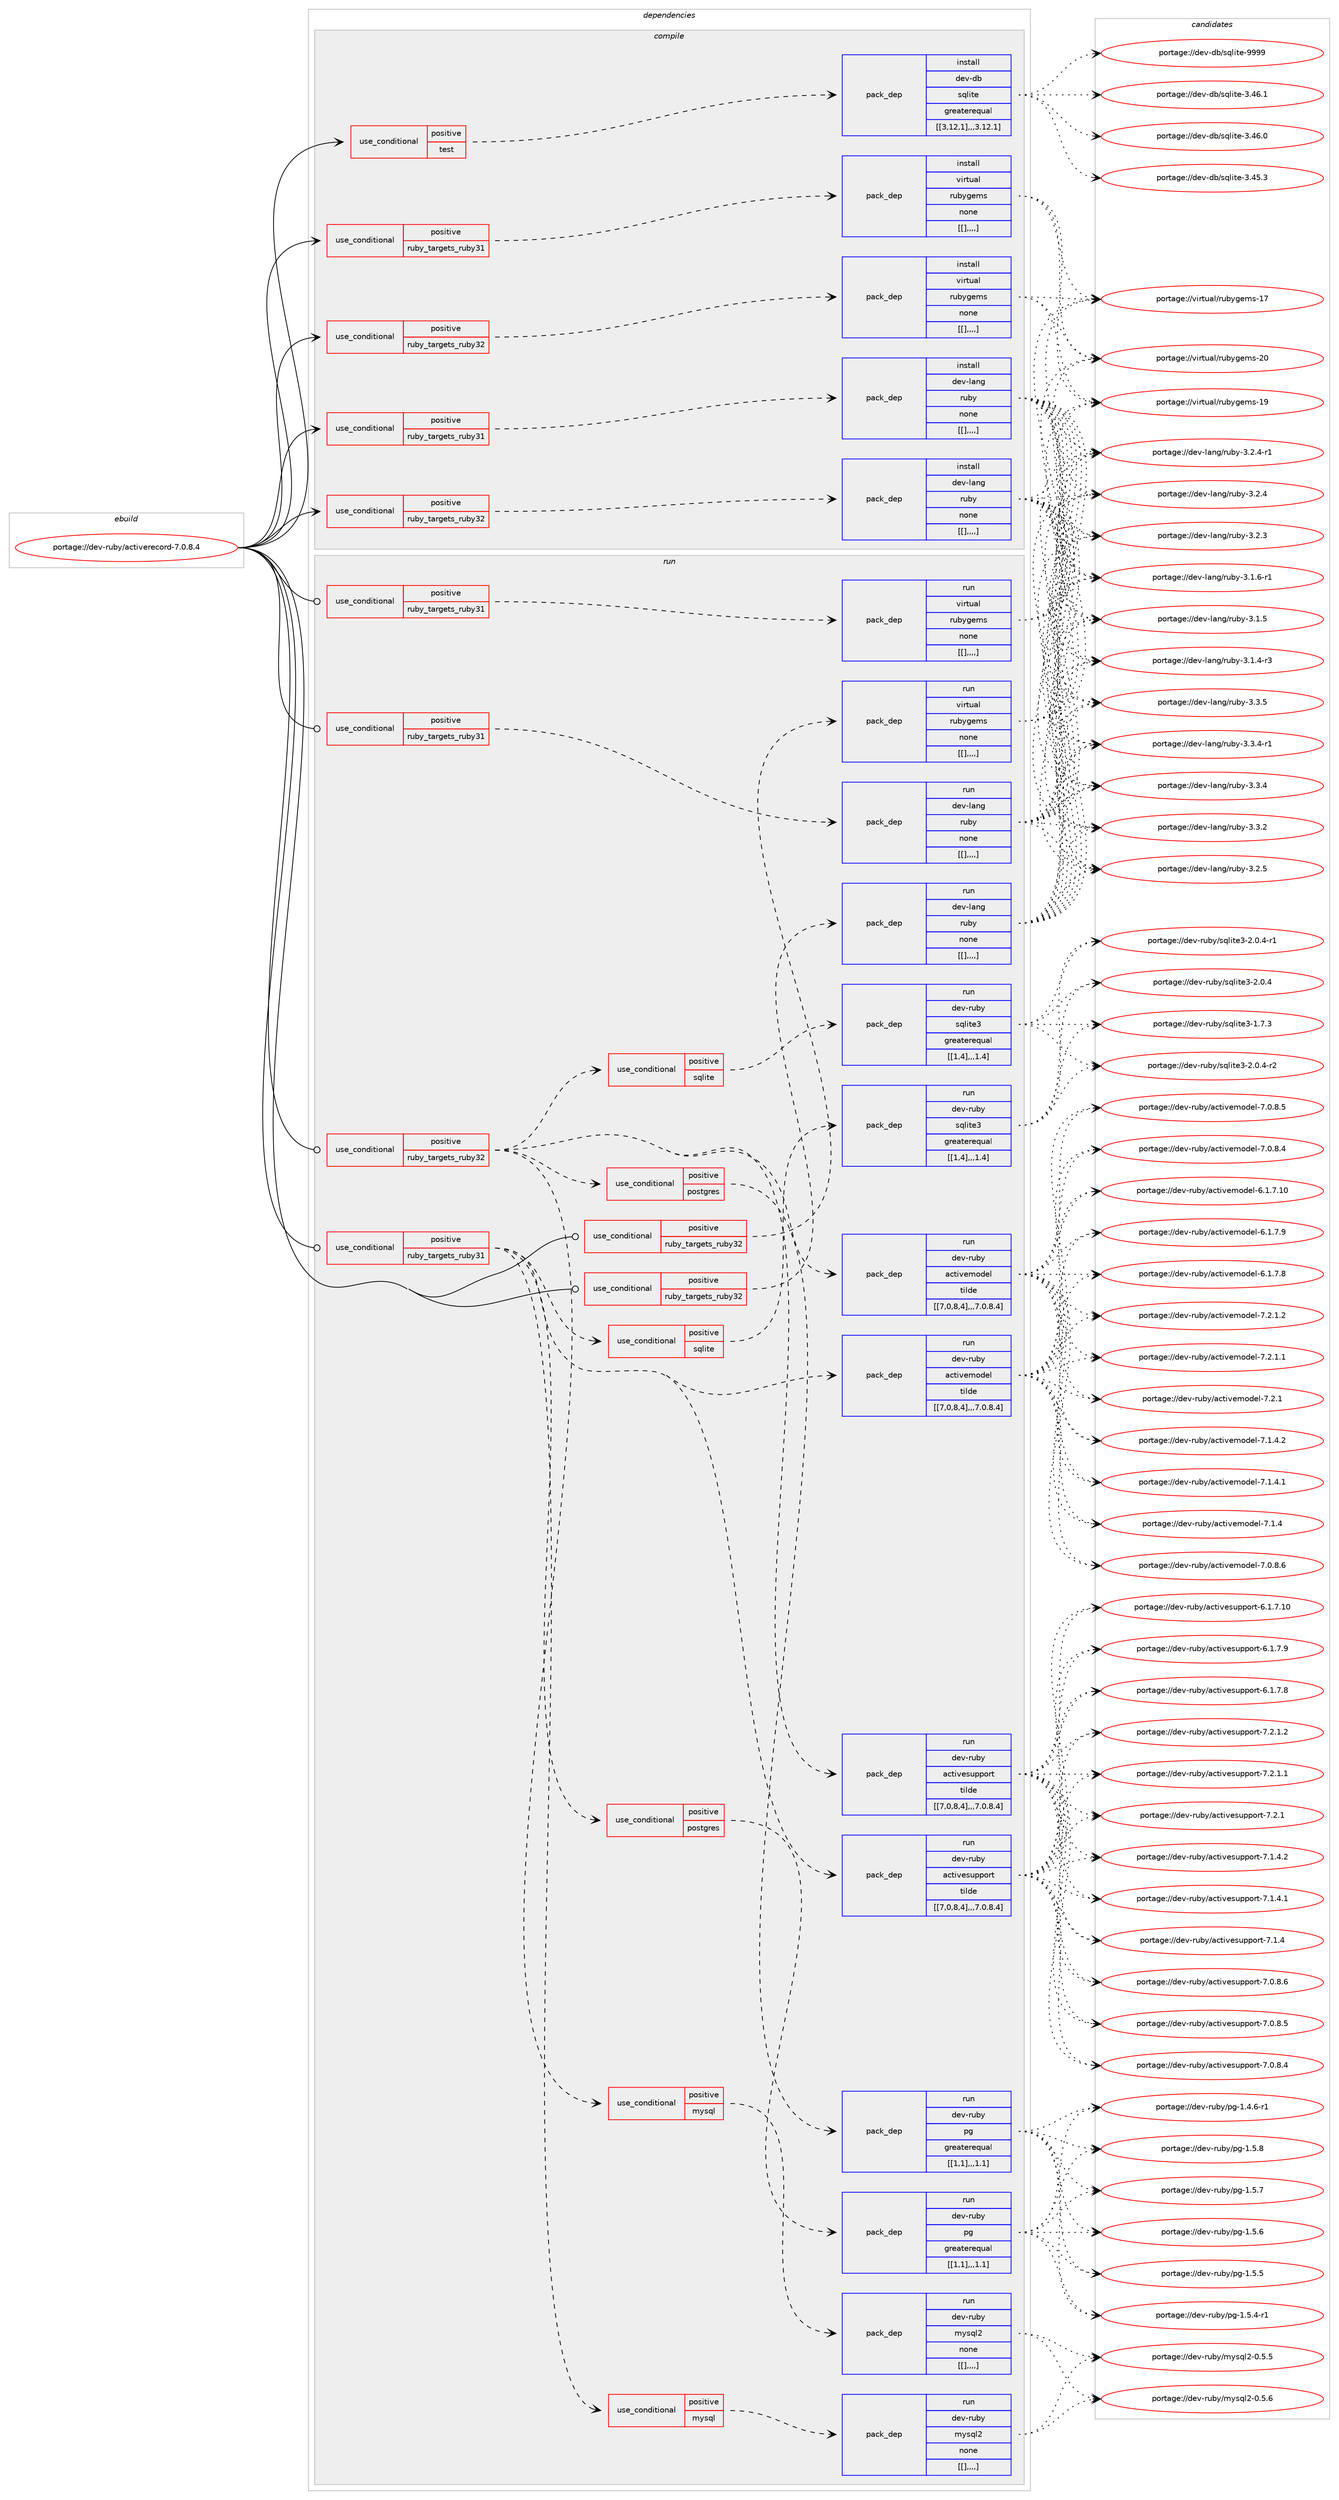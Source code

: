 digraph prolog {

# *************
# Graph options
# *************

newrank=true;
concentrate=true;
compound=true;
graph [rankdir=LR,fontname=Helvetica,fontsize=10,ranksep=1.5];#, ranksep=2.5, nodesep=0.2];
edge  [arrowhead=vee];
node  [fontname=Helvetica,fontsize=10];

# **********
# The ebuild
# **********

subgraph cluster_leftcol {
color=gray;
label=<<i>ebuild</i>>;
id [label="portage://dev-ruby/activerecord-7.0.8.4", color=red, width=4, href="../dev-ruby/activerecord-7.0.8.4.svg"];
}

# ****************
# The dependencies
# ****************

subgraph cluster_midcol {
color=gray;
label=<<i>dependencies</i>>;
subgraph cluster_compile {
fillcolor="#eeeeee";
style=filled;
label=<<i>compile</i>>;
subgraph cond47393 {
dependency184458 [label=<<TABLE BORDER="0" CELLBORDER="1" CELLSPACING="0" CELLPADDING="4"><TR><TD ROWSPAN="3" CELLPADDING="10">use_conditional</TD></TR><TR><TD>positive</TD></TR><TR><TD>ruby_targets_ruby31</TD></TR></TABLE>>, shape=none, color=red];
subgraph pack135694 {
dependency184474 [label=<<TABLE BORDER="0" CELLBORDER="1" CELLSPACING="0" CELLPADDING="4" WIDTH="220"><TR><TD ROWSPAN="6" CELLPADDING="30">pack_dep</TD></TR><TR><TD WIDTH="110">install</TD></TR><TR><TD>dev-lang</TD></TR><TR><TD>ruby</TD></TR><TR><TD>none</TD></TR><TR><TD>[[],,,,]</TD></TR></TABLE>>, shape=none, color=blue];
}
dependency184458:e -> dependency184474:w [weight=20,style="dashed",arrowhead="vee"];
}
id:e -> dependency184458:w [weight=20,style="solid",arrowhead="vee"];
subgraph cond47413 {
dependency184490 [label=<<TABLE BORDER="0" CELLBORDER="1" CELLSPACING="0" CELLPADDING="4"><TR><TD ROWSPAN="3" CELLPADDING="10">use_conditional</TD></TR><TR><TD>positive</TD></TR><TR><TD>ruby_targets_ruby31</TD></TR></TABLE>>, shape=none, color=red];
subgraph pack135709 {
dependency184549 [label=<<TABLE BORDER="0" CELLBORDER="1" CELLSPACING="0" CELLPADDING="4" WIDTH="220"><TR><TD ROWSPAN="6" CELLPADDING="30">pack_dep</TD></TR><TR><TD WIDTH="110">install</TD></TR><TR><TD>virtual</TD></TR><TR><TD>rubygems</TD></TR><TR><TD>none</TD></TR><TR><TD>[[],,,,]</TD></TR></TABLE>>, shape=none, color=blue];
}
dependency184490:e -> dependency184549:w [weight=20,style="dashed",arrowhead="vee"];
}
id:e -> dependency184490:w [weight=20,style="solid",arrowhead="vee"];
subgraph cond47454 {
dependency184565 [label=<<TABLE BORDER="0" CELLBORDER="1" CELLSPACING="0" CELLPADDING="4"><TR><TD ROWSPAN="3" CELLPADDING="10">use_conditional</TD></TR><TR><TD>positive</TD></TR><TR><TD>ruby_targets_ruby32</TD></TR></TABLE>>, shape=none, color=red];
subgraph pack135754 {
dependency184574 [label=<<TABLE BORDER="0" CELLBORDER="1" CELLSPACING="0" CELLPADDING="4" WIDTH="220"><TR><TD ROWSPAN="6" CELLPADDING="30">pack_dep</TD></TR><TR><TD WIDTH="110">install</TD></TR><TR><TD>dev-lang</TD></TR><TR><TD>ruby</TD></TR><TR><TD>none</TD></TR><TR><TD>[[],,,,]</TD></TR></TABLE>>, shape=none, color=blue];
}
dependency184565:e -> dependency184574:w [weight=20,style="dashed",arrowhead="vee"];
}
id:e -> dependency184565:w [weight=20,style="solid",arrowhead="vee"];
subgraph cond47471 {
dependency184602 [label=<<TABLE BORDER="0" CELLBORDER="1" CELLSPACING="0" CELLPADDING="4"><TR><TD ROWSPAN="3" CELLPADDING="10">use_conditional</TD></TR><TR><TD>positive</TD></TR><TR><TD>ruby_targets_ruby32</TD></TR></TABLE>>, shape=none, color=red];
subgraph pack135781 {
dependency184625 [label=<<TABLE BORDER="0" CELLBORDER="1" CELLSPACING="0" CELLPADDING="4" WIDTH="220"><TR><TD ROWSPAN="6" CELLPADDING="30">pack_dep</TD></TR><TR><TD WIDTH="110">install</TD></TR><TR><TD>virtual</TD></TR><TR><TD>rubygems</TD></TR><TR><TD>none</TD></TR><TR><TD>[[],,,,]</TD></TR></TABLE>>, shape=none, color=blue];
}
dependency184602:e -> dependency184625:w [weight=20,style="dashed",arrowhead="vee"];
}
id:e -> dependency184602:w [weight=20,style="solid",arrowhead="vee"];
subgraph cond47486 {
dependency184628 [label=<<TABLE BORDER="0" CELLBORDER="1" CELLSPACING="0" CELLPADDING="4"><TR><TD ROWSPAN="3" CELLPADDING="10">use_conditional</TD></TR><TR><TD>positive</TD></TR><TR><TD>test</TD></TR></TABLE>>, shape=none, color=red];
subgraph pack135784 {
dependency184650 [label=<<TABLE BORDER="0" CELLBORDER="1" CELLSPACING="0" CELLPADDING="4" WIDTH="220"><TR><TD ROWSPAN="6" CELLPADDING="30">pack_dep</TD></TR><TR><TD WIDTH="110">install</TD></TR><TR><TD>dev-db</TD></TR><TR><TD>sqlite</TD></TR><TR><TD>greaterequal</TD></TR><TR><TD>[[3,12,1],,,3.12.1]</TD></TR></TABLE>>, shape=none, color=blue];
}
dependency184628:e -> dependency184650:w [weight=20,style="dashed",arrowhead="vee"];
}
id:e -> dependency184628:w [weight=20,style="solid",arrowhead="vee"];
}
subgraph cluster_compileandrun {
fillcolor="#eeeeee";
style=filled;
label=<<i>compile and run</i>>;
}
subgraph cluster_run {
fillcolor="#eeeeee";
style=filled;
label=<<i>run</i>>;
subgraph cond47494 {
dependency184655 [label=<<TABLE BORDER="0" CELLBORDER="1" CELLSPACING="0" CELLPADDING="4"><TR><TD ROWSPAN="3" CELLPADDING="10">use_conditional</TD></TR><TR><TD>positive</TD></TR><TR><TD>ruby_targets_ruby31</TD></TR></TABLE>>, shape=none, color=red];
subgraph pack135802 {
dependency184671 [label=<<TABLE BORDER="0" CELLBORDER="1" CELLSPACING="0" CELLPADDING="4" WIDTH="220"><TR><TD ROWSPAN="6" CELLPADDING="30">pack_dep</TD></TR><TR><TD WIDTH="110">run</TD></TR><TR><TD>dev-lang</TD></TR><TR><TD>ruby</TD></TR><TR><TD>none</TD></TR><TR><TD>[[],,,,]</TD></TR></TABLE>>, shape=none, color=blue];
}
dependency184655:e -> dependency184671:w [weight=20,style="dashed",arrowhead="vee"];
}
id:e -> dependency184655:w [weight=20,style="solid",arrowhead="odot"];
subgraph cond47505 {
dependency184694 [label=<<TABLE BORDER="0" CELLBORDER="1" CELLSPACING="0" CELLPADDING="4"><TR><TD ROWSPAN="3" CELLPADDING="10">use_conditional</TD></TR><TR><TD>positive</TD></TR><TR><TD>ruby_targets_ruby31</TD></TR></TABLE>>, shape=none, color=red];
subgraph pack135816 {
dependency184715 [label=<<TABLE BORDER="0" CELLBORDER="1" CELLSPACING="0" CELLPADDING="4" WIDTH="220"><TR><TD ROWSPAN="6" CELLPADDING="30">pack_dep</TD></TR><TR><TD WIDTH="110">run</TD></TR><TR><TD>dev-ruby</TD></TR><TR><TD>activesupport</TD></TR><TR><TD>tilde</TD></TR><TR><TD>[[7,0,8,4],,,7.0.8.4]</TD></TR></TABLE>>, shape=none, color=blue];
}
dependency184694:e -> dependency184715:w [weight=20,style="dashed",arrowhead="vee"];
subgraph pack135830 {
dependency184717 [label=<<TABLE BORDER="0" CELLBORDER="1" CELLSPACING="0" CELLPADDING="4" WIDTH="220"><TR><TD ROWSPAN="6" CELLPADDING="30">pack_dep</TD></TR><TR><TD WIDTH="110">run</TD></TR><TR><TD>dev-ruby</TD></TR><TR><TD>activemodel</TD></TR><TR><TD>tilde</TD></TR><TR><TD>[[7,0,8,4],,,7.0.8.4]</TD></TR></TABLE>>, shape=none, color=blue];
}
dependency184694:e -> dependency184717:w [weight=20,style="dashed",arrowhead="vee"];
subgraph cond47536 {
dependency184803 [label=<<TABLE BORDER="0" CELLBORDER="1" CELLSPACING="0" CELLPADDING="4"><TR><TD ROWSPAN="3" CELLPADDING="10">use_conditional</TD></TR><TR><TD>positive</TD></TR><TR><TD>sqlite</TD></TR></TABLE>>, shape=none, color=red];
subgraph pack135876 {
dependency184821 [label=<<TABLE BORDER="0" CELLBORDER="1" CELLSPACING="0" CELLPADDING="4" WIDTH="220"><TR><TD ROWSPAN="6" CELLPADDING="30">pack_dep</TD></TR><TR><TD WIDTH="110">run</TD></TR><TR><TD>dev-ruby</TD></TR><TR><TD>sqlite3</TD></TR><TR><TD>greaterequal</TD></TR><TR><TD>[[1,4],,,1.4]</TD></TR></TABLE>>, shape=none, color=blue];
}
dependency184803:e -> dependency184821:w [weight=20,style="dashed",arrowhead="vee"];
}
dependency184694:e -> dependency184803:w [weight=20,style="dashed",arrowhead="vee"];
subgraph cond47577 {
dependency184828 [label=<<TABLE BORDER="0" CELLBORDER="1" CELLSPACING="0" CELLPADDING="4"><TR><TD ROWSPAN="3" CELLPADDING="10">use_conditional</TD></TR><TR><TD>positive</TD></TR><TR><TD>mysql</TD></TR></TABLE>>, shape=none, color=red];
subgraph pack135890 {
dependency184859 [label=<<TABLE BORDER="0" CELLBORDER="1" CELLSPACING="0" CELLPADDING="4" WIDTH="220"><TR><TD ROWSPAN="6" CELLPADDING="30">pack_dep</TD></TR><TR><TD WIDTH="110">run</TD></TR><TR><TD>dev-ruby</TD></TR><TR><TD>mysql2</TD></TR><TR><TD>none</TD></TR><TR><TD>[[],,,,]</TD></TR></TABLE>>, shape=none, color=blue];
}
dependency184828:e -> dependency184859:w [weight=20,style="dashed",arrowhead="vee"];
}
dependency184694:e -> dependency184828:w [weight=20,style="dashed",arrowhead="vee"];
subgraph cond47594 {
dependency184901 [label=<<TABLE BORDER="0" CELLBORDER="1" CELLSPACING="0" CELLPADDING="4"><TR><TD ROWSPAN="3" CELLPADDING="10">use_conditional</TD></TR><TR><TD>positive</TD></TR><TR><TD>postgres</TD></TR></TABLE>>, shape=none, color=red];
subgraph pack135930 {
dependency184921 [label=<<TABLE BORDER="0" CELLBORDER="1" CELLSPACING="0" CELLPADDING="4" WIDTH="220"><TR><TD ROWSPAN="6" CELLPADDING="30">pack_dep</TD></TR><TR><TD WIDTH="110">run</TD></TR><TR><TD>dev-ruby</TD></TR><TR><TD>pg</TD></TR><TR><TD>greaterequal</TD></TR><TR><TD>[[1,1],,,1.1]</TD></TR></TABLE>>, shape=none, color=blue];
}
dependency184901:e -> dependency184921:w [weight=20,style="dashed",arrowhead="vee"];
}
dependency184694:e -> dependency184901:w [weight=20,style="dashed",arrowhead="vee"];
}
id:e -> dependency184694:w [weight=20,style="solid",arrowhead="odot"];
subgraph cond47631 {
dependency184954 [label=<<TABLE BORDER="0" CELLBORDER="1" CELLSPACING="0" CELLPADDING="4"><TR><TD ROWSPAN="3" CELLPADDING="10">use_conditional</TD></TR><TR><TD>positive</TD></TR><TR><TD>ruby_targets_ruby31</TD></TR></TABLE>>, shape=none, color=red];
subgraph pack135960 {
dependency184990 [label=<<TABLE BORDER="0" CELLBORDER="1" CELLSPACING="0" CELLPADDING="4" WIDTH="220"><TR><TD ROWSPAN="6" CELLPADDING="30">pack_dep</TD></TR><TR><TD WIDTH="110">run</TD></TR><TR><TD>virtual</TD></TR><TR><TD>rubygems</TD></TR><TR><TD>none</TD></TR><TR><TD>[[],,,,]</TD></TR></TABLE>>, shape=none, color=blue];
}
dependency184954:e -> dependency184990:w [weight=20,style="dashed",arrowhead="vee"];
}
id:e -> dependency184954:w [weight=20,style="solid",arrowhead="odot"];
subgraph cond47651 {
dependency185012 [label=<<TABLE BORDER="0" CELLBORDER="1" CELLSPACING="0" CELLPADDING="4"><TR><TD ROWSPAN="3" CELLPADDING="10">use_conditional</TD></TR><TR><TD>positive</TD></TR><TR><TD>ruby_targets_ruby32</TD></TR></TABLE>>, shape=none, color=red];
subgraph pack136014 {
dependency185050 [label=<<TABLE BORDER="0" CELLBORDER="1" CELLSPACING="0" CELLPADDING="4" WIDTH="220"><TR><TD ROWSPAN="6" CELLPADDING="30">pack_dep</TD></TR><TR><TD WIDTH="110">run</TD></TR><TR><TD>dev-lang</TD></TR><TR><TD>ruby</TD></TR><TR><TD>none</TD></TR><TR><TD>[[],,,,]</TD></TR></TABLE>>, shape=none, color=blue];
}
dependency185012:e -> dependency185050:w [weight=20,style="dashed",arrowhead="vee"];
}
id:e -> dependency185012:w [weight=20,style="solid",arrowhead="odot"];
subgraph cond47679 {
dependency185079 [label=<<TABLE BORDER="0" CELLBORDER="1" CELLSPACING="0" CELLPADDING="4"><TR><TD ROWSPAN="3" CELLPADDING="10">use_conditional</TD></TR><TR><TD>positive</TD></TR><TR><TD>ruby_targets_ruby32</TD></TR></TABLE>>, shape=none, color=red];
subgraph pack136034 {
dependency185089 [label=<<TABLE BORDER="0" CELLBORDER="1" CELLSPACING="0" CELLPADDING="4" WIDTH="220"><TR><TD ROWSPAN="6" CELLPADDING="30">pack_dep</TD></TR><TR><TD WIDTH="110">run</TD></TR><TR><TD>dev-ruby</TD></TR><TR><TD>activesupport</TD></TR><TR><TD>tilde</TD></TR><TR><TD>[[7,0,8,4],,,7.0.8.4]</TD></TR></TABLE>>, shape=none, color=blue];
}
dependency185079:e -> dependency185089:w [weight=20,style="dashed",arrowhead="vee"];
subgraph pack136041 {
dependency185138 [label=<<TABLE BORDER="0" CELLBORDER="1" CELLSPACING="0" CELLPADDING="4" WIDTH="220"><TR><TD ROWSPAN="6" CELLPADDING="30">pack_dep</TD></TR><TR><TD WIDTH="110">run</TD></TR><TR><TD>dev-ruby</TD></TR><TR><TD>activemodel</TD></TR><TR><TD>tilde</TD></TR><TR><TD>[[7,0,8,4],,,7.0.8.4]</TD></TR></TABLE>>, shape=none, color=blue];
}
dependency185079:e -> dependency185138:w [weight=20,style="dashed",arrowhead="vee"];
subgraph cond47730 {
dependency185227 [label=<<TABLE BORDER="0" CELLBORDER="1" CELLSPACING="0" CELLPADDING="4"><TR><TD ROWSPAN="3" CELLPADDING="10">use_conditional</TD></TR><TR><TD>positive</TD></TR><TR><TD>sqlite</TD></TR></TABLE>>, shape=none, color=red];
subgraph pack136120 {
dependency185231 [label=<<TABLE BORDER="0" CELLBORDER="1" CELLSPACING="0" CELLPADDING="4" WIDTH="220"><TR><TD ROWSPAN="6" CELLPADDING="30">pack_dep</TD></TR><TR><TD WIDTH="110">run</TD></TR><TR><TD>dev-ruby</TD></TR><TR><TD>sqlite3</TD></TR><TR><TD>greaterequal</TD></TR><TR><TD>[[1,4],,,1.4]</TD></TR></TABLE>>, shape=none, color=blue];
}
dependency185227:e -> dependency185231:w [weight=20,style="dashed",arrowhead="vee"];
}
dependency185079:e -> dependency185227:w [weight=20,style="dashed",arrowhead="vee"];
subgraph cond47752 {
dependency185301 [label=<<TABLE BORDER="0" CELLBORDER="1" CELLSPACING="0" CELLPADDING="4"><TR><TD ROWSPAN="3" CELLPADDING="10">use_conditional</TD></TR><TR><TD>positive</TD></TR><TR><TD>mysql</TD></TR></TABLE>>, shape=none, color=red];
subgraph pack136194 {
dependency185422 [label=<<TABLE BORDER="0" CELLBORDER="1" CELLSPACING="0" CELLPADDING="4" WIDTH="220"><TR><TD ROWSPAN="6" CELLPADDING="30">pack_dep</TD></TR><TR><TD WIDTH="110">run</TD></TR><TR><TD>dev-ruby</TD></TR><TR><TD>mysql2</TD></TR><TR><TD>none</TD></TR><TR><TD>[[],,,,]</TD></TR></TABLE>>, shape=none, color=blue];
}
dependency185301:e -> dependency185422:w [weight=20,style="dashed",arrowhead="vee"];
}
dependency185079:e -> dependency185301:w [weight=20,style="dashed",arrowhead="vee"];
subgraph cond47848 {
dependency185489 [label=<<TABLE BORDER="0" CELLBORDER="1" CELLSPACING="0" CELLPADDING="4"><TR><TD ROWSPAN="3" CELLPADDING="10">use_conditional</TD></TR><TR><TD>positive</TD></TR><TR><TD>postgres</TD></TR></TABLE>>, shape=none, color=red];
subgraph pack136293 {
dependency185514 [label=<<TABLE BORDER="0" CELLBORDER="1" CELLSPACING="0" CELLPADDING="4" WIDTH="220"><TR><TD ROWSPAN="6" CELLPADDING="30">pack_dep</TD></TR><TR><TD WIDTH="110">run</TD></TR><TR><TD>dev-ruby</TD></TR><TR><TD>pg</TD></TR><TR><TD>greaterequal</TD></TR><TR><TD>[[1,1],,,1.1]</TD></TR></TABLE>>, shape=none, color=blue];
}
dependency185489:e -> dependency185514:w [weight=20,style="dashed",arrowhead="vee"];
}
dependency185079:e -> dependency185489:w [weight=20,style="dashed",arrowhead="vee"];
}
id:e -> dependency185079:w [weight=20,style="solid",arrowhead="odot"];
subgraph cond47863 {
dependency185526 [label=<<TABLE BORDER="0" CELLBORDER="1" CELLSPACING="0" CELLPADDING="4"><TR><TD ROWSPAN="3" CELLPADDING="10">use_conditional</TD></TR><TR><TD>positive</TD></TR><TR><TD>ruby_targets_ruby32</TD></TR></TABLE>>, shape=none, color=red];
subgraph pack136353 {
dependency185619 [label=<<TABLE BORDER="0" CELLBORDER="1" CELLSPACING="0" CELLPADDING="4" WIDTH="220"><TR><TD ROWSPAN="6" CELLPADDING="30">pack_dep</TD></TR><TR><TD WIDTH="110">run</TD></TR><TR><TD>virtual</TD></TR><TR><TD>rubygems</TD></TR><TR><TD>none</TD></TR><TR><TD>[[],,,,]</TD></TR></TABLE>>, shape=none, color=blue];
}
dependency185526:e -> dependency185619:w [weight=20,style="dashed",arrowhead="vee"];
}
id:e -> dependency185526:w [weight=20,style="solid",arrowhead="odot"];
}
}

# **************
# The candidates
# **************

subgraph cluster_choices {
rank=same;
color=gray;
label=<<i>candidates</i>>;

subgraph choice135619 {
color=black;
nodesep=1;
choice10010111845108971101034711411798121455146514653 [label="portage://dev-lang/ruby-3.3.5", color=red, width=4,href="../dev-lang/ruby-3.3.5.svg"];
choice100101118451089711010347114117981214551465146524511449 [label="portage://dev-lang/ruby-3.3.4-r1", color=red, width=4,href="../dev-lang/ruby-3.3.4-r1.svg"];
choice10010111845108971101034711411798121455146514652 [label="portage://dev-lang/ruby-3.3.4", color=red, width=4,href="../dev-lang/ruby-3.3.4.svg"];
choice10010111845108971101034711411798121455146514650 [label="portage://dev-lang/ruby-3.3.2", color=red, width=4,href="../dev-lang/ruby-3.3.2.svg"];
choice10010111845108971101034711411798121455146504653 [label="portage://dev-lang/ruby-3.2.5", color=red, width=4,href="../dev-lang/ruby-3.2.5.svg"];
choice100101118451089711010347114117981214551465046524511449 [label="portage://dev-lang/ruby-3.2.4-r1", color=red, width=4,href="../dev-lang/ruby-3.2.4-r1.svg"];
choice10010111845108971101034711411798121455146504652 [label="portage://dev-lang/ruby-3.2.4", color=red, width=4,href="../dev-lang/ruby-3.2.4.svg"];
choice10010111845108971101034711411798121455146504651 [label="portage://dev-lang/ruby-3.2.3", color=red, width=4,href="../dev-lang/ruby-3.2.3.svg"];
choice100101118451089711010347114117981214551464946544511449 [label="portage://dev-lang/ruby-3.1.6-r1", color=red, width=4,href="../dev-lang/ruby-3.1.6-r1.svg"];
choice10010111845108971101034711411798121455146494653 [label="portage://dev-lang/ruby-3.1.5", color=red, width=4,href="../dev-lang/ruby-3.1.5.svg"];
choice100101118451089711010347114117981214551464946524511451 [label="portage://dev-lang/ruby-3.1.4-r3", color=red, width=4,href="../dev-lang/ruby-3.1.4-r3.svg"];
dependency184474:e -> choice10010111845108971101034711411798121455146514653:w [style=dotted,weight="100"];
dependency184474:e -> choice100101118451089711010347114117981214551465146524511449:w [style=dotted,weight="100"];
dependency184474:e -> choice10010111845108971101034711411798121455146514652:w [style=dotted,weight="100"];
dependency184474:e -> choice10010111845108971101034711411798121455146514650:w [style=dotted,weight="100"];
dependency184474:e -> choice10010111845108971101034711411798121455146504653:w [style=dotted,weight="100"];
dependency184474:e -> choice100101118451089711010347114117981214551465046524511449:w [style=dotted,weight="100"];
dependency184474:e -> choice10010111845108971101034711411798121455146504652:w [style=dotted,weight="100"];
dependency184474:e -> choice10010111845108971101034711411798121455146504651:w [style=dotted,weight="100"];
dependency184474:e -> choice100101118451089711010347114117981214551464946544511449:w [style=dotted,weight="100"];
dependency184474:e -> choice10010111845108971101034711411798121455146494653:w [style=dotted,weight="100"];
dependency184474:e -> choice100101118451089711010347114117981214551464946524511451:w [style=dotted,weight="100"];
}
subgraph choice135622 {
color=black;
nodesep=1;
choice118105114116117971084711411798121103101109115455048 [label="portage://virtual/rubygems-20", color=red, width=4,href="../virtual/rubygems-20.svg"];
choice118105114116117971084711411798121103101109115454957 [label="portage://virtual/rubygems-19", color=red, width=4,href="../virtual/rubygems-19.svg"];
choice118105114116117971084711411798121103101109115454955 [label="portage://virtual/rubygems-17", color=red, width=4,href="../virtual/rubygems-17.svg"];
dependency184549:e -> choice118105114116117971084711411798121103101109115455048:w [style=dotted,weight="100"];
dependency184549:e -> choice118105114116117971084711411798121103101109115454957:w [style=dotted,weight="100"];
dependency184549:e -> choice118105114116117971084711411798121103101109115454955:w [style=dotted,weight="100"];
}
subgraph choice135623 {
color=black;
nodesep=1;
choice10010111845108971101034711411798121455146514653 [label="portage://dev-lang/ruby-3.3.5", color=red, width=4,href="../dev-lang/ruby-3.3.5.svg"];
choice100101118451089711010347114117981214551465146524511449 [label="portage://dev-lang/ruby-3.3.4-r1", color=red, width=4,href="../dev-lang/ruby-3.3.4-r1.svg"];
choice10010111845108971101034711411798121455146514652 [label="portage://dev-lang/ruby-3.3.4", color=red, width=4,href="../dev-lang/ruby-3.3.4.svg"];
choice10010111845108971101034711411798121455146514650 [label="portage://dev-lang/ruby-3.3.2", color=red, width=4,href="../dev-lang/ruby-3.3.2.svg"];
choice10010111845108971101034711411798121455146504653 [label="portage://dev-lang/ruby-3.2.5", color=red, width=4,href="../dev-lang/ruby-3.2.5.svg"];
choice100101118451089711010347114117981214551465046524511449 [label="portage://dev-lang/ruby-3.2.4-r1", color=red, width=4,href="../dev-lang/ruby-3.2.4-r1.svg"];
choice10010111845108971101034711411798121455146504652 [label="portage://dev-lang/ruby-3.2.4", color=red, width=4,href="../dev-lang/ruby-3.2.4.svg"];
choice10010111845108971101034711411798121455146504651 [label="portage://dev-lang/ruby-3.2.3", color=red, width=4,href="../dev-lang/ruby-3.2.3.svg"];
choice100101118451089711010347114117981214551464946544511449 [label="portage://dev-lang/ruby-3.1.6-r1", color=red, width=4,href="../dev-lang/ruby-3.1.6-r1.svg"];
choice10010111845108971101034711411798121455146494653 [label="portage://dev-lang/ruby-3.1.5", color=red, width=4,href="../dev-lang/ruby-3.1.5.svg"];
choice100101118451089711010347114117981214551464946524511451 [label="portage://dev-lang/ruby-3.1.4-r3", color=red, width=4,href="../dev-lang/ruby-3.1.4-r3.svg"];
dependency184574:e -> choice10010111845108971101034711411798121455146514653:w [style=dotted,weight="100"];
dependency184574:e -> choice100101118451089711010347114117981214551465146524511449:w [style=dotted,weight="100"];
dependency184574:e -> choice10010111845108971101034711411798121455146514652:w [style=dotted,weight="100"];
dependency184574:e -> choice10010111845108971101034711411798121455146514650:w [style=dotted,weight="100"];
dependency184574:e -> choice10010111845108971101034711411798121455146504653:w [style=dotted,weight="100"];
dependency184574:e -> choice100101118451089711010347114117981214551465046524511449:w [style=dotted,weight="100"];
dependency184574:e -> choice10010111845108971101034711411798121455146504652:w [style=dotted,weight="100"];
dependency184574:e -> choice10010111845108971101034711411798121455146504651:w [style=dotted,weight="100"];
dependency184574:e -> choice100101118451089711010347114117981214551464946544511449:w [style=dotted,weight="100"];
dependency184574:e -> choice10010111845108971101034711411798121455146494653:w [style=dotted,weight="100"];
dependency184574:e -> choice100101118451089711010347114117981214551464946524511451:w [style=dotted,weight="100"];
}
subgraph choice135631 {
color=black;
nodesep=1;
choice118105114116117971084711411798121103101109115455048 [label="portage://virtual/rubygems-20", color=red, width=4,href="../virtual/rubygems-20.svg"];
choice118105114116117971084711411798121103101109115454957 [label="portage://virtual/rubygems-19", color=red, width=4,href="../virtual/rubygems-19.svg"];
choice118105114116117971084711411798121103101109115454955 [label="portage://virtual/rubygems-17", color=red, width=4,href="../virtual/rubygems-17.svg"];
dependency184625:e -> choice118105114116117971084711411798121103101109115455048:w [style=dotted,weight="100"];
dependency184625:e -> choice118105114116117971084711411798121103101109115454957:w [style=dotted,weight="100"];
dependency184625:e -> choice118105114116117971084711411798121103101109115454955:w [style=dotted,weight="100"];
}
subgraph choice135632 {
color=black;
nodesep=1;
choice1001011184510098471151131081051161014557575757 [label="portage://dev-db/sqlite-9999", color=red, width=4,href="../dev-db/sqlite-9999.svg"];
choice10010111845100984711511310810511610145514652544649 [label="portage://dev-db/sqlite-3.46.1", color=red, width=4,href="../dev-db/sqlite-3.46.1.svg"];
choice10010111845100984711511310810511610145514652544648 [label="portage://dev-db/sqlite-3.46.0", color=red, width=4,href="../dev-db/sqlite-3.46.0.svg"];
choice10010111845100984711511310810511610145514652534651 [label="portage://dev-db/sqlite-3.45.3", color=red, width=4,href="../dev-db/sqlite-3.45.3.svg"];
dependency184650:e -> choice1001011184510098471151131081051161014557575757:w [style=dotted,weight="100"];
dependency184650:e -> choice10010111845100984711511310810511610145514652544649:w [style=dotted,weight="100"];
dependency184650:e -> choice10010111845100984711511310810511610145514652544648:w [style=dotted,weight="100"];
dependency184650:e -> choice10010111845100984711511310810511610145514652534651:w [style=dotted,weight="100"];
}
subgraph choice135639 {
color=black;
nodesep=1;
choice10010111845108971101034711411798121455146514653 [label="portage://dev-lang/ruby-3.3.5", color=red, width=4,href="../dev-lang/ruby-3.3.5.svg"];
choice100101118451089711010347114117981214551465146524511449 [label="portage://dev-lang/ruby-3.3.4-r1", color=red, width=4,href="../dev-lang/ruby-3.3.4-r1.svg"];
choice10010111845108971101034711411798121455146514652 [label="portage://dev-lang/ruby-3.3.4", color=red, width=4,href="../dev-lang/ruby-3.3.4.svg"];
choice10010111845108971101034711411798121455146514650 [label="portage://dev-lang/ruby-3.3.2", color=red, width=4,href="../dev-lang/ruby-3.3.2.svg"];
choice10010111845108971101034711411798121455146504653 [label="portage://dev-lang/ruby-3.2.5", color=red, width=4,href="../dev-lang/ruby-3.2.5.svg"];
choice100101118451089711010347114117981214551465046524511449 [label="portage://dev-lang/ruby-3.2.4-r1", color=red, width=4,href="../dev-lang/ruby-3.2.4-r1.svg"];
choice10010111845108971101034711411798121455146504652 [label="portage://dev-lang/ruby-3.2.4", color=red, width=4,href="../dev-lang/ruby-3.2.4.svg"];
choice10010111845108971101034711411798121455146504651 [label="portage://dev-lang/ruby-3.2.3", color=red, width=4,href="../dev-lang/ruby-3.2.3.svg"];
choice100101118451089711010347114117981214551464946544511449 [label="portage://dev-lang/ruby-3.1.6-r1", color=red, width=4,href="../dev-lang/ruby-3.1.6-r1.svg"];
choice10010111845108971101034711411798121455146494653 [label="portage://dev-lang/ruby-3.1.5", color=red, width=4,href="../dev-lang/ruby-3.1.5.svg"];
choice100101118451089711010347114117981214551464946524511451 [label="portage://dev-lang/ruby-3.1.4-r3", color=red, width=4,href="../dev-lang/ruby-3.1.4-r3.svg"];
dependency184671:e -> choice10010111845108971101034711411798121455146514653:w [style=dotted,weight="100"];
dependency184671:e -> choice100101118451089711010347114117981214551465146524511449:w [style=dotted,weight="100"];
dependency184671:e -> choice10010111845108971101034711411798121455146514652:w [style=dotted,weight="100"];
dependency184671:e -> choice10010111845108971101034711411798121455146514650:w [style=dotted,weight="100"];
dependency184671:e -> choice10010111845108971101034711411798121455146504653:w [style=dotted,weight="100"];
dependency184671:e -> choice100101118451089711010347114117981214551465046524511449:w [style=dotted,weight="100"];
dependency184671:e -> choice10010111845108971101034711411798121455146504652:w [style=dotted,weight="100"];
dependency184671:e -> choice10010111845108971101034711411798121455146504651:w [style=dotted,weight="100"];
dependency184671:e -> choice100101118451089711010347114117981214551464946544511449:w [style=dotted,weight="100"];
dependency184671:e -> choice10010111845108971101034711411798121455146494653:w [style=dotted,weight="100"];
dependency184671:e -> choice100101118451089711010347114117981214551464946524511451:w [style=dotted,weight="100"];
}
subgraph choice135644 {
color=black;
nodesep=1;
choice10010111845114117981214797991161051181011151171121121111141164555465046494650 [label="portage://dev-ruby/activesupport-7.2.1.2", color=red, width=4,href="../dev-ruby/activesupport-7.2.1.2.svg"];
choice10010111845114117981214797991161051181011151171121121111141164555465046494649 [label="portage://dev-ruby/activesupport-7.2.1.1", color=red, width=4,href="../dev-ruby/activesupport-7.2.1.1.svg"];
choice1001011184511411798121479799116105118101115117112112111114116455546504649 [label="portage://dev-ruby/activesupport-7.2.1", color=red, width=4,href="../dev-ruby/activesupport-7.2.1.svg"];
choice10010111845114117981214797991161051181011151171121121111141164555464946524650 [label="portage://dev-ruby/activesupport-7.1.4.2", color=red, width=4,href="../dev-ruby/activesupport-7.1.4.2.svg"];
choice10010111845114117981214797991161051181011151171121121111141164555464946524649 [label="portage://dev-ruby/activesupport-7.1.4.1", color=red, width=4,href="../dev-ruby/activesupport-7.1.4.1.svg"];
choice1001011184511411798121479799116105118101115117112112111114116455546494652 [label="portage://dev-ruby/activesupport-7.1.4", color=red, width=4,href="../dev-ruby/activesupport-7.1.4.svg"];
choice10010111845114117981214797991161051181011151171121121111141164555464846564654 [label="portage://dev-ruby/activesupport-7.0.8.6", color=red, width=4,href="../dev-ruby/activesupport-7.0.8.6.svg"];
choice10010111845114117981214797991161051181011151171121121111141164555464846564653 [label="portage://dev-ruby/activesupport-7.0.8.5", color=red, width=4,href="../dev-ruby/activesupport-7.0.8.5.svg"];
choice10010111845114117981214797991161051181011151171121121111141164555464846564652 [label="portage://dev-ruby/activesupport-7.0.8.4", color=red, width=4,href="../dev-ruby/activesupport-7.0.8.4.svg"];
choice1001011184511411798121479799116105118101115117112112111114116455446494655464948 [label="portage://dev-ruby/activesupport-6.1.7.10", color=red, width=4,href="../dev-ruby/activesupport-6.1.7.10.svg"];
choice10010111845114117981214797991161051181011151171121121111141164554464946554657 [label="portage://dev-ruby/activesupport-6.1.7.9", color=red, width=4,href="../dev-ruby/activesupport-6.1.7.9.svg"];
choice10010111845114117981214797991161051181011151171121121111141164554464946554656 [label="portage://dev-ruby/activesupport-6.1.7.8", color=red, width=4,href="../dev-ruby/activesupport-6.1.7.8.svg"];
dependency184715:e -> choice10010111845114117981214797991161051181011151171121121111141164555465046494650:w [style=dotted,weight="100"];
dependency184715:e -> choice10010111845114117981214797991161051181011151171121121111141164555465046494649:w [style=dotted,weight="100"];
dependency184715:e -> choice1001011184511411798121479799116105118101115117112112111114116455546504649:w [style=dotted,weight="100"];
dependency184715:e -> choice10010111845114117981214797991161051181011151171121121111141164555464946524650:w [style=dotted,weight="100"];
dependency184715:e -> choice10010111845114117981214797991161051181011151171121121111141164555464946524649:w [style=dotted,weight="100"];
dependency184715:e -> choice1001011184511411798121479799116105118101115117112112111114116455546494652:w [style=dotted,weight="100"];
dependency184715:e -> choice10010111845114117981214797991161051181011151171121121111141164555464846564654:w [style=dotted,weight="100"];
dependency184715:e -> choice10010111845114117981214797991161051181011151171121121111141164555464846564653:w [style=dotted,weight="100"];
dependency184715:e -> choice10010111845114117981214797991161051181011151171121121111141164555464846564652:w [style=dotted,weight="100"];
dependency184715:e -> choice1001011184511411798121479799116105118101115117112112111114116455446494655464948:w [style=dotted,weight="100"];
dependency184715:e -> choice10010111845114117981214797991161051181011151171121121111141164554464946554657:w [style=dotted,weight="100"];
dependency184715:e -> choice10010111845114117981214797991161051181011151171121121111141164554464946554656:w [style=dotted,weight="100"];
}
subgraph choice135654 {
color=black;
nodesep=1;
choice10010111845114117981214797991161051181011091111001011084555465046494650 [label="portage://dev-ruby/activemodel-7.2.1.2", color=red, width=4,href="../dev-ruby/activemodel-7.2.1.2.svg"];
choice10010111845114117981214797991161051181011091111001011084555465046494649 [label="portage://dev-ruby/activemodel-7.2.1.1", color=red, width=4,href="../dev-ruby/activemodel-7.2.1.1.svg"];
choice1001011184511411798121479799116105118101109111100101108455546504649 [label="portage://dev-ruby/activemodel-7.2.1", color=red, width=4,href="../dev-ruby/activemodel-7.2.1.svg"];
choice10010111845114117981214797991161051181011091111001011084555464946524650 [label="portage://dev-ruby/activemodel-7.1.4.2", color=red, width=4,href="../dev-ruby/activemodel-7.1.4.2.svg"];
choice10010111845114117981214797991161051181011091111001011084555464946524649 [label="portage://dev-ruby/activemodel-7.1.4.1", color=red, width=4,href="../dev-ruby/activemodel-7.1.4.1.svg"];
choice1001011184511411798121479799116105118101109111100101108455546494652 [label="portage://dev-ruby/activemodel-7.1.4", color=red, width=4,href="../dev-ruby/activemodel-7.1.4.svg"];
choice10010111845114117981214797991161051181011091111001011084555464846564654 [label="portage://dev-ruby/activemodel-7.0.8.6", color=red, width=4,href="../dev-ruby/activemodel-7.0.8.6.svg"];
choice10010111845114117981214797991161051181011091111001011084555464846564653 [label="portage://dev-ruby/activemodel-7.0.8.5", color=red, width=4,href="../dev-ruby/activemodel-7.0.8.5.svg"];
choice10010111845114117981214797991161051181011091111001011084555464846564652 [label="portage://dev-ruby/activemodel-7.0.8.4", color=red, width=4,href="../dev-ruby/activemodel-7.0.8.4.svg"];
choice1001011184511411798121479799116105118101109111100101108455446494655464948 [label="portage://dev-ruby/activemodel-6.1.7.10", color=red, width=4,href="../dev-ruby/activemodel-6.1.7.10.svg"];
choice10010111845114117981214797991161051181011091111001011084554464946554657 [label="portage://dev-ruby/activemodel-6.1.7.9", color=red, width=4,href="../dev-ruby/activemodel-6.1.7.9.svg"];
choice10010111845114117981214797991161051181011091111001011084554464946554656 [label="portage://dev-ruby/activemodel-6.1.7.8", color=red, width=4,href="../dev-ruby/activemodel-6.1.7.8.svg"];
dependency184717:e -> choice10010111845114117981214797991161051181011091111001011084555465046494650:w [style=dotted,weight="100"];
dependency184717:e -> choice10010111845114117981214797991161051181011091111001011084555465046494649:w [style=dotted,weight="100"];
dependency184717:e -> choice1001011184511411798121479799116105118101109111100101108455546504649:w [style=dotted,weight="100"];
dependency184717:e -> choice10010111845114117981214797991161051181011091111001011084555464946524650:w [style=dotted,weight="100"];
dependency184717:e -> choice10010111845114117981214797991161051181011091111001011084555464946524649:w [style=dotted,weight="100"];
dependency184717:e -> choice1001011184511411798121479799116105118101109111100101108455546494652:w [style=dotted,weight="100"];
dependency184717:e -> choice10010111845114117981214797991161051181011091111001011084555464846564654:w [style=dotted,weight="100"];
dependency184717:e -> choice10010111845114117981214797991161051181011091111001011084555464846564653:w [style=dotted,weight="100"];
dependency184717:e -> choice10010111845114117981214797991161051181011091111001011084555464846564652:w [style=dotted,weight="100"];
dependency184717:e -> choice1001011184511411798121479799116105118101109111100101108455446494655464948:w [style=dotted,weight="100"];
dependency184717:e -> choice10010111845114117981214797991161051181011091111001011084554464946554657:w [style=dotted,weight="100"];
dependency184717:e -> choice10010111845114117981214797991161051181011091111001011084554464946554656:w [style=dotted,weight="100"];
}
subgraph choice135676 {
color=black;
nodesep=1;
choice100101118451141179812147115113108105116101514550464846524511450 [label="portage://dev-ruby/sqlite3-2.0.4-r2", color=red, width=4,href="../dev-ruby/sqlite3-2.0.4-r2.svg"];
choice100101118451141179812147115113108105116101514550464846524511449 [label="portage://dev-ruby/sqlite3-2.0.4-r1", color=red, width=4,href="../dev-ruby/sqlite3-2.0.4-r1.svg"];
choice10010111845114117981214711511310810511610151455046484652 [label="portage://dev-ruby/sqlite3-2.0.4", color=red, width=4,href="../dev-ruby/sqlite3-2.0.4.svg"];
choice10010111845114117981214711511310810511610151454946554651 [label="portage://dev-ruby/sqlite3-1.7.3", color=red, width=4,href="../dev-ruby/sqlite3-1.7.3.svg"];
dependency184821:e -> choice100101118451141179812147115113108105116101514550464846524511450:w [style=dotted,weight="100"];
dependency184821:e -> choice100101118451141179812147115113108105116101514550464846524511449:w [style=dotted,weight="100"];
dependency184821:e -> choice10010111845114117981214711511310810511610151455046484652:w [style=dotted,weight="100"];
dependency184821:e -> choice10010111845114117981214711511310810511610151454946554651:w [style=dotted,weight="100"];
}
subgraph choice135678 {
color=black;
nodesep=1;
choice10010111845114117981214710912111511310850454846534654 [label="portage://dev-ruby/mysql2-0.5.6", color=red, width=4,href="../dev-ruby/mysql2-0.5.6.svg"];
choice10010111845114117981214710912111511310850454846534653 [label="portage://dev-ruby/mysql2-0.5.5", color=red, width=4,href="../dev-ruby/mysql2-0.5.5.svg"];
dependency184859:e -> choice10010111845114117981214710912111511310850454846534654:w [style=dotted,weight="100"];
dependency184859:e -> choice10010111845114117981214710912111511310850454846534653:w [style=dotted,weight="100"];
}
subgraph choice135680 {
color=black;
nodesep=1;
choice100101118451141179812147112103454946534656 [label="portage://dev-ruby/pg-1.5.8", color=red, width=4,href="../dev-ruby/pg-1.5.8.svg"];
choice100101118451141179812147112103454946534655 [label="portage://dev-ruby/pg-1.5.7", color=red, width=4,href="../dev-ruby/pg-1.5.7.svg"];
choice100101118451141179812147112103454946534654 [label="portage://dev-ruby/pg-1.5.6", color=red, width=4,href="../dev-ruby/pg-1.5.6.svg"];
choice100101118451141179812147112103454946534653 [label="portage://dev-ruby/pg-1.5.5", color=red, width=4,href="../dev-ruby/pg-1.5.5.svg"];
choice1001011184511411798121471121034549465346524511449 [label="portage://dev-ruby/pg-1.5.4-r1", color=red, width=4,href="../dev-ruby/pg-1.5.4-r1.svg"];
choice1001011184511411798121471121034549465246544511449 [label="portage://dev-ruby/pg-1.4.6-r1", color=red, width=4,href="../dev-ruby/pg-1.4.6-r1.svg"];
dependency184921:e -> choice100101118451141179812147112103454946534656:w [style=dotted,weight="100"];
dependency184921:e -> choice100101118451141179812147112103454946534655:w [style=dotted,weight="100"];
dependency184921:e -> choice100101118451141179812147112103454946534654:w [style=dotted,weight="100"];
dependency184921:e -> choice100101118451141179812147112103454946534653:w [style=dotted,weight="100"];
dependency184921:e -> choice1001011184511411798121471121034549465346524511449:w [style=dotted,weight="100"];
dependency184921:e -> choice1001011184511411798121471121034549465246544511449:w [style=dotted,weight="100"];
}
subgraph choice135685 {
color=black;
nodesep=1;
choice118105114116117971084711411798121103101109115455048 [label="portage://virtual/rubygems-20", color=red, width=4,href="../virtual/rubygems-20.svg"];
choice118105114116117971084711411798121103101109115454957 [label="portage://virtual/rubygems-19", color=red, width=4,href="../virtual/rubygems-19.svg"];
choice118105114116117971084711411798121103101109115454955 [label="portage://virtual/rubygems-17", color=red, width=4,href="../virtual/rubygems-17.svg"];
dependency184990:e -> choice118105114116117971084711411798121103101109115455048:w [style=dotted,weight="100"];
dependency184990:e -> choice118105114116117971084711411798121103101109115454957:w [style=dotted,weight="100"];
dependency184990:e -> choice118105114116117971084711411798121103101109115454955:w [style=dotted,weight="100"];
}
subgraph choice135686 {
color=black;
nodesep=1;
choice10010111845108971101034711411798121455146514653 [label="portage://dev-lang/ruby-3.3.5", color=red, width=4,href="../dev-lang/ruby-3.3.5.svg"];
choice100101118451089711010347114117981214551465146524511449 [label="portage://dev-lang/ruby-3.3.4-r1", color=red, width=4,href="../dev-lang/ruby-3.3.4-r1.svg"];
choice10010111845108971101034711411798121455146514652 [label="portage://dev-lang/ruby-3.3.4", color=red, width=4,href="../dev-lang/ruby-3.3.4.svg"];
choice10010111845108971101034711411798121455146514650 [label="portage://dev-lang/ruby-3.3.2", color=red, width=4,href="../dev-lang/ruby-3.3.2.svg"];
choice10010111845108971101034711411798121455146504653 [label="portage://dev-lang/ruby-3.2.5", color=red, width=4,href="../dev-lang/ruby-3.2.5.svg"];
choice100101118451089711010347114117981214551465046524511449 [label="portage://dev-lang/ruby-3.2.4-r1", color=red, width=4,href="../dev-lang/ruby-3.2.4-r1.svg"];
choice10010111845108971101034711411798121455146504652 [label="portage://dev-lang/ruby-3.2.4", color=red, width=4,href="../dev-lang/ruby-3.2.4.svg"];
choice10010111845108971101034711411798121455146504651 [label="portage://dev-lang/ruby-3.2.3", color=red, width=4,href="../dev-lang/ruby-3.2.3.svg"];
choice100101118451089711010347114117981214551464946544511449 [label="portage://dev-lang/ruby-3.1.6-r1", color=red, width=4,href="../dev-lang/ruby-3.1.6-r1.svg"];
choice10010111845108971101034711411798121455146494653 [label="portage://dev-lang/ruby-3.1.5", color=red, width=4,href="../dev-lang/ruby-3.1.5.svg"];
choice100101118451089711010347114117981214551464946524511451 [label="portage://dev-lang/ruby-3.1.4-r3", color=red, width=4,href="../dev-lang/ruby-3.1.4-r3.svg"];
dependency185050:e -> choice10010111845108971101034711411798121455146514653:w [style=dotted,weight="100"];
dependency185050:e -> choice100101118451089711010347114117981214551465146524511449:w [style=dotted,weight="100"];
dependency185050:e -> choice10010111845108971101034711411798121455146514652:w [style=dotted,weight="100"];
dependency185050:e -> choice10010111845108971101034711411798121455146514650:w [style=dotted,weight="100"];
dependency185050:e -> choice10010111845108971101034711411798121455146504653:w [style=dotted,weight="100"];
dependency185050:e -> choice100101118451089711010347114117981214551465046524511449:w [style=dotted,weight="100"];
dependency185050:e -> choice10010111845108971101034711411798121455146504652:w [style=dotted,weight="100"];
dependency185050:e -> choice10010111845108971101034711411798121455146504651:w [style=dotted,weight="100"];
dependency185050:e -> choice100101118451089711010347114117981214551464946544511449:w [style=dotted,weight="100"];
dependency185050:e -> choice10010111845108971101034711411798121455146494653:w [style=dotted,weight="100"];
dependency185050:e -> choice100101118451089711010347114117981214551464946524511451:w [style=dotted,weight="100"];
}
subgraph choice135699 {
color=black;
nodesep=1;
choice10010111845114117981214797991161051181011151171121121111141164555465046494650 [label="portage://dev-ruby/activesupport-7.2.1.2", color=red, width=4,href="../dev-ruby/activesupport-7.2.1.2.svg"];
choice10010111845114117981214797991161051181011151171121121111141164555465046494649 [label="portage://dev-ruby/activesupport-7.2.1.1", color=red, width=4,href="../dev-ruby/activesupport-7.2.1.1.svg"];
choice1001011184511411798121479799116105118101115117112112111114116455546504649 [label="portage://dev-ruby/activesupport-7.2.1", color=red, width=4,href="../dev-ruby/activesupport-7.2.1.svg"];
choice10010111845114117981214797991161051181011151171121121111141164555464946524650 [label="portage://dev-ruby/activesupport-7.1.4.2", color=red, width=4,href="../dev-ruby/activesupport-7.1.4.2.svg"];
choice10010111845114117981214797991161051181011151171121121111141164555464946524649 [label="portage://dev-ruby/activesupport-7.1.4.1", color=red, width=4,href="../dev-ruby/activesupport-7.1.4.1.svg"];
choice1001011184511411798121479799116105118101115117112112111114116455546494652 [label="portage://dev-ruby/activesupport-7.1.4", color=red, width=4,href="../dev-ruby/activesupport-7.1.4.svg"];
choice10010111845114117981214797991161051181011151171121121111141164555464846564654 [label="portage://dev-ruby/activesupport-7.0.8.6", color=red, width=4,href="../dev-ruby/activesupport-7.0.8.6.svg"];
choice10010111845114117981214797991161051181011151171121121111141164555464846564653 [label="portage://dev-ruby/activesupport-7.0.8.5", color=red, width=4,href="../dev-ruby/activesupport-7.0.8.5.svg"];
choice10010111845114117981214797991161051181011151171121121111141164555464846564652 [label="portage://dev-ruby/activesupport-7.0.8.4", color=red, width=4,href="../dev-ruby/activesupport-7.0.8.4.svg"];
choice1001011184511411798121479799116105118101115117112112111114116455446494655464948 [label="portage://dev-ruby/activesupport-6.1.7.10", color=red, width=4,href="../dev-ruby/activesupport-6.1.7.10.svg"];
choice10010111845114117981214797991161051181011151171121121111141164554464946554657 [label="portage://dev-ruby/activesupport-6.1.7.9", color=red, width=4,href="../dev-ruby/activesupport-6.1.7.9.svg"];
choice10010111845114117981214797991161051181011151171121121111141164554464946554656 [label="portage://dev-ruby/activesupport-6.1.7.8", color=red, width=4,href="../dev-ruby/activesupport-6.1.7.8.svg"];
dependency185089:e -> choice10010111845114117981214797991161051181011151171121121111141164555465046494650:w [style=dotted,weight="100"];
dependency185089:e -> choice10010111845114117981214797991161051181011151171121121111141164555465046494649:w [style=dotted,weight="100"];
dependency185089:e -> choice1001011184511411798121479799116105118101115117112112111114116455546504649:w [style=dotted,weight="100"];
dependency185089:e -> choice10010111845114117981214797991161051181011151171121121111141164555464946524650:w [style=dotted,weight="100"];
dependency185089:e -> choice10010111845114117981214797991161051181011151171121121111141164555464946524649:w [style=dotted,weight="100"];
dependency185089:e -> choice1001011184511411798121479799116105118101115117112112111114116455546494652:w [style=dotted,weight="100"];
dependency185089:e -> choice10010111845114117981214797991161051181011151171121121111141164555464846564654:w [style=dotted,weight="100"];
dependency185089:e -> choice10010111845114117981214797991161051181011151171121121111141164555464846564653:w [style=dotted,weight="100"];
dependency185089:e -> choice10010111845114117981214797991161051181011151171121121111141164555464846564652:w [style=dotted,weight="100"];
dependency185089:e -> choice1001011184511411798121479799116105118101115117112112111114116455446494655464948:w [style=dotted,weight="100"];
dependency185089:e -> choice10010111845114117981214797991161051181011151171121121111141164554464946554657:w [style=dotted,weight="100"];
dependency185089:e -> choice10010111845114117981214797991161051181011151171121121111141164554464946554656:w [style=dotted,weight="100"];
}
subgraph choice135704 {
color=black;
nodesep=1;
choice10010111845114117981214797991161051181011091111001011084555465046494650 [label="portage://dev-ruby/activemodel-7.2.1.2", color=red, width=4,href="../dev-ruby/activemodel-7.2.1.2.svg"];
choice10010111845114117981214797991161051181011091111001011084555465046494649 [label="portage://dev-ruby/activemodel-7.2.1.1", color=red, width=4,href="../dev-ruby/activemodel-7.2.1.1.svg"];
choice1001011184511411798121479799116105118101109111100101108455546504649 [label="portage://dev-ruby/activemodel-7.2.1", color=red, width=4,href="../dev-ruby/activemodel-7.2.1.svg"];
choice10010111845114117981214797991161051181011091111001011084555464946524650 [label="portage://dev-ruby/activemodel-7.1.4.2", color=red, width=4,href="../dev-ruby/activemodel-7.1.4.2.svg"];
choice10010111845114117981214797991161051181011091111001011084555464946524649 [label="portage://dev-ruby/activemodel-7.1.4.1", color=red, width=4,href="../dev-ruby/activemodel-7.1.4.1.svg"];
choice1001011184511411798121479799116105118101109111100101108455546494652 [label="portage://dev-ruby/activemodel-7.1.4", color=red, width=4,href="../dev-ruby/activemodel-7.1.4.svg"];
choice10010111845114117981214797991161051181011091111001011084555464846564654 [label="portage://dev-ruby/activemodel-7.0.8.6", color=red, width=4,href="../dev-ruby/activemodel-7.0.8.6.svg"];
choice10010111845114117981214797991161051181011091111001011084555464846564653 [label="portage://dev-ruby/activemodel-7.0.8.5", color=red, width=4,href="../dev-ruby/activemodel-7.0.8.5.svg"];
choice10010111845114117981214797991161051181011091111001011084555464846564652 [label="portage://dev-ruby/activemodel-7.0.8.4", color=red, width=4,href="../dev-ruby/activemodel-7.0.8.4.svg"];
choice1001011184511411798121479799116105118101109111100101108455446494655464948 [label="portage://dev-ruby/activemodel-6.1.7.10", color=red, width=4,href="../dev-ruby/activemodel-6.1.7.10.svg"];
choice10010111845114117981214797991161051181011091111001011084554464946554657 [label="portage://dev-ruby/activemodel-6.1.7.9", color=red, width=4,href="../dev-ruby/activemodel-6.1.7.9.svg"];
choice10010111845114117981214797991161051181011091111001011084554464946554656 [label="portage://dev-ruby/activemodel-6.1.7.8", color=red, width=4,href="../dev-ruby/activemodel-6.1.7.8.svg"];
dependency185138:e -> choice10010111845114117981214797991161051181011091111001011084555465046494650:w [style=dotted,weight="100"];
dependency185138:e -> choice10010111845114117981214797991161051181011091111001011084555465046494649:w [style=dotted,weight="100"];
dependency185138:e -> choice1001011184511411798121479799116105118101109111100101108455546504649:w [style=dotted,weight="100"];
dependency185138:e -> choice10010111845114117981214797991161051181011091111001011084555464946524650:w [style=dotted,weight="100"];
dependency185138:e -> choice10010111845114117981214797991161051181011091111001011084555464946524649:w [style=dotted,weight="100"];
dependency185138:e -> choice1001011184511411798121479799116105118101109111100101108455546494652:w [style=dotted,weight="100"];
dependency185138:e -> choice10010111845114117981214797991161051181011091111001011084555464846564654:w [style=dotted,weight="100"];
dependency185138:e -> choice10010111845114117981214797991161051181011091111001011084555464846564653:w [style=dotted,weight="100"];
dependency185138:e -> choice10010111845114117981214797991161051181011091111001011084555464846564652:w [style=dotted,weight="100"];
dependency185138:e -> choice1001011184511411798121479799116105118101109111100101108455446494655464948:w [style=dotted,weight="100"];
dependency185138:e -> choice10010111845114117981214797991161051181011091111001011084554464946554657:w [style=dotted,weight="100"];
dependency185138:e -> choice10010111845114117981214797991161051181011091111001011084554464946554656:w [style=dotted,weight="100"];
}
subgraph choice135706 {
color=black;
nodesep=1;
choice100101118451141179812147115113108105116101514550464846524511450 [label="portage://dev-ruby/sqlite3-2.0.4-r2", color=red, width=4,href="../dev-ruby/sqlite3-2.0.4-r2.svg"];
choice100101118451141179812147115113108105116101514550464846524511449 [label="portage://dev-ruby/sqlite3-2.0.4-r1", color=red, width=4,href="../dev-ruby/sqlite3-2.0.4-r1.svg"];
choice10010111845114117981214711511310810511610151455046484652 [label="portage://dev-ruby/sqlite3-2.0.4", color=red, width=4,href="../dev-ruby/sqlite3-2.0.4.svg"];
choice10010111845114117981214711511310810511610151454946554651 [label="portage://dev-ruby/sqlite3-1.7.3", color=red, width=4,href="../dev-ruby/sqlite3-1.7.3.svg"];
dependency185231:e -> choice100101118451141179812147115113108105116101514550464846524511450:w [style=dotted,weight="100"];
dependency185231:e -> choice100101118451141179812147115113108105116101514550464846524511449:w [style=dotted,weight="100"];
dependency185231:e -> choice10010111845114117981214711511310810511610151455046484652:w [style=dotted,weight="100"];
dependency185231:e -> choice10010111845114117981214711511310810511610151454946554651:w [style=dotted,weight="100"];
}
subgraph choice135709 {
color=black;
nodesep=1;
choice10010111845114117981214710912111511310850454846534654 [label="portage://dev-ruby/mysql2-0.5.6", color=red, width=4,href="../dev-ruby/mysql2-0.5.6.svg"];
choice10010111845114117981214710912111511310850454846534653 [label="portage://dev-ruby/mysql2-0.5.5", color=red, width=4,href="../dev-ruby/mysql2-0.5.5.svg"];
dependency185422:e -> choice10010111845114117981214710912111511310850454846534654:w [style=dotted,weight="100"];
dependency185422:e -> choice10010111845114117981214710912111511310850454846534653:w [style=dotted,weight="100"];
}
subgraph choice135721 {
color=black;
nodesep=1;
choice100101118451141179812147112103454946534656 [label="portage://dev-ruby/pg-1.5.8", color=red, width=4,href="../dev-ruby/pg-1.5.8.svg"];
choice100101118451141179812147112103454946534655 [label="portage://dev-ruby/pg-1.5.7", color=red, width=4,href="../dev-ruby/pg-1.5.7.svg"];
choice100101118451141179812147112103454946534654 [label="portage://dev-ruby/pg-1.5.6", color=red, width=4,href="../dev-ruby/pg-1.5.6.svg"];
choice100101118451141179812147112103454946534653 [label="portage://dev-ruby/pg-1.5.5", color=red, width=4,href="../dev-ruby/pg-1.5.5.svg"];
choice1001011184511411798121471121034549465346524511449 [label="portage://dev-ruby/pg-1.5.4-r1", color=red, width=4,href="../dev-ruby/pg-1.5.4-r1.svg"];
choice1001011184511411798121471121034549465246544511449 [label="portage://dev-ruby/pg-1.4.6-r1", color=red, width=4,href="../dev-ruby/pg-1.4.6-r1.svg"];
dependency185514:e -> choice100101118451141179812147112103454946534656:w [style=dotted,weight="100"];
dependency185514:e -> choice100101118451141179812147112103454946534655:w [style=dotted,weight="100"];
dependency185514:e -> choice100101118451141179812147112103454946534654:w [style=dotted,weight="100"];
dependency185514:e -> choice100101118451141179812147112103454946534653:w [style=dotted,weight="100"];
dependency185514:e -> choice1001011184511411798121471121034549465346524511449:w [style=dotted,weight="100"];
dependency185514:e -> choice1001011184511411798121471121034549465246544511449:w [style=dotted,weight="100"];
}
subgraph choice135733 {
color=black;
nodesep=1;
choice118105114116117971084711411798121103101109115455048 [label="portage://virtual/rubygems-20", color=red, width=4,href="../virtual/rubygems-20.svg"];
choice118105114116117971084711411798121103101109115454957 [label="portage://virtual/rubygems-19", color=red, width=4,href="../virtual/rubygems-19.svg"];
choice118105114116117971084711411798121103101109115454955 [label="portage://virtual/rubygems-17", color=red, width=4,href="../virtual/rubygems-17.svg"];
dependency185619:e -> choice118105114116117971084711411798121103101109115455048:w [style=dotted,weight="100"];
dependency185619:e -> choice118105114116117971084711411798121103101109115454957:w [style=dotted,weight="100"];
dependency185619:e -> choice118105114116117971084711411798121103101109115454955:w [style=dotted,weight="100"];
}
}

}
